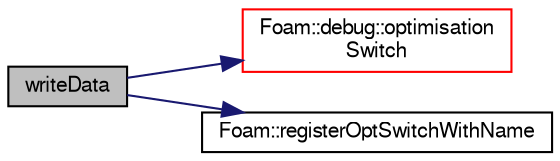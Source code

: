 digraph "writeData"
{
  bgcolor="transparent";
  edge [fontname="FreeSans",fontsize="10",labelfontname="FreeSans",labelfontsize="10"];
  node [fontname="FreeSans",fontsize="10",shape=record];
  rankdir="LR";
  Node7 [label="writeData",height=0.2,width=0.4,color="black", fillcolor="grey75", style="filled", fontcolor="black"];
  Node7 -> Node8 [color="midnightblue",fontsize="10",style="solid",fontname="FreeSans"];
  Node8 [label="Foam::debug::optimisation\lSwitch",height=0.2,width=0.4,color="red",URL="$a21163.html#a941b7b97be4a01c2b9ea971db69f36cf",tooltip="Lookup optimisation switch or add default value. "];
  Node7 -> Node81 [color="midnightblue",fontsize="10",style="solid",fontname="FreeSans"];
  Node81 [label="Foam::registerOptSwitchWithName",height=0.2,width=0.4,color="black",URL="$a21124.html#a2d49666e3b14c458486880247f623934"];
}
